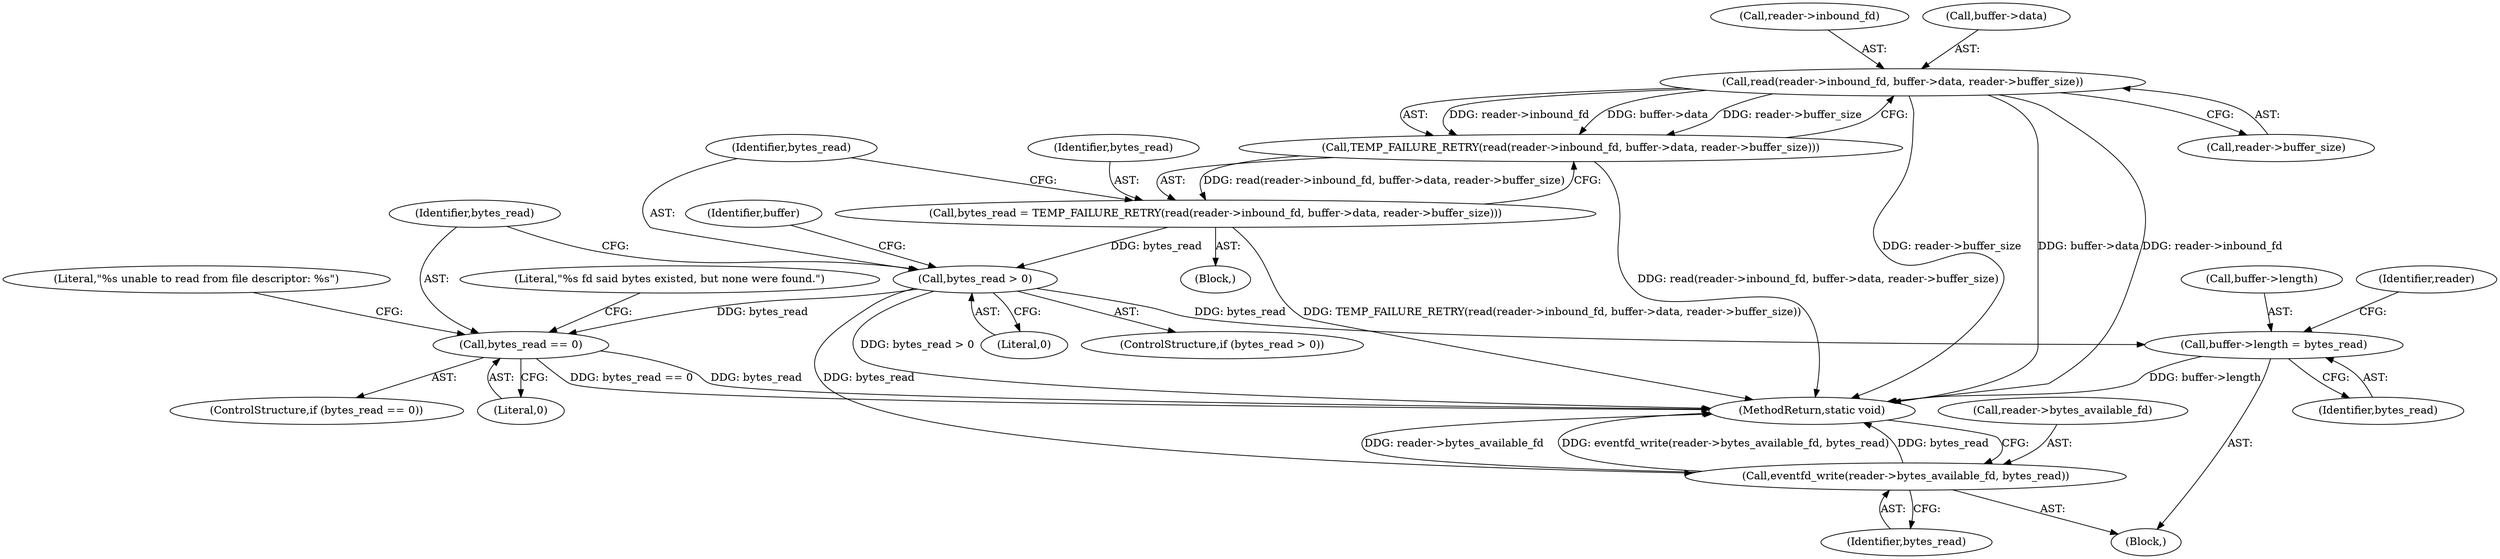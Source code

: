 digraph "0_Android_472271b153c5dc53c28beac55480a8d8434b2d5c_58@API" {
"1000143" [label="(Call,read(reader->inbound_fd, buffer->data, reader->buffer_size))"];
"1000142" [label="(Call,TEMP_FAILURE_RETRY(read(reader->inbound_fd, buffer->data, reader->buffer_size)))"];
"1000140" [label="(Call,bytes_read = TEMP_FAILURE_RETRY(read(reader->inbound_fd, buffer->data, reader->buffer_size)))"];
"1000154" [label="(Call,bytes_read > 0)"];
"1000158" [label="(Call,buffer->length = bytes_read)"];
"1000168" [label="(Call,eventfd_write(reader->bytes_available_fd, bytes_read))"];
"1000176" [label="(Call,bytes_read == 0)"];
"1000143" [label="(Call,read(reader->inbound_fd, buffer->data, reader->buffer_size))"];
"1000190" [label="(MethodReturn,static void)"];
"1000177" [label="(Identifier,bytes_read)"];
"1000156" [label="(Literal,0)"];
"1000168" [label="(Call,eventfd_write(reader->bytes_available_fd, bytes_read))"];
"1000150" [label="(Call,reader->buffer_size)"];
"1000141" [label="(Identifier,bytes_read)"];
"1000184" [label="(Literal,\"%s unable to read from file descriptor: %s\")"];
"1000155" [label="(Identifier,bytes_read)"];
"1000159" [label="(Call,buffer->length)"];
"1000142" [label="(Call,TEMP_FAILURE_RETRY(read(reader->inbound_fd, buffer->data, reader->buffer_size)))"];
"1000140" [label="(Call,bytes_read = TEMP_FAILURE_RETRY(read(reader->inbound_fd, buffer->data, reader->buffer_size)))"];
"1000162" [label="(Identifier,bytes_read)"];
"1000157" [label="(Block,)"];
"1000178" [label="(Literal,0)"];
"1000144" [label="(Call,reader->inbound_fd)"];
"1000176" [label="(Call,bytes_read == 0)"];
"1000158" [label="(Call,buffer->length = bytes_read)"];
"1000175" [label="(ControlStructure,if (bytes_read == 0))"];
"1000180" [label="(Literal,\"%s fd said bytes existed, but none were found.\")"];
"1000102" [label="(Block,)"];
"1000153" [label="(ControlStructure,if (bytes_read > 0))"];
"1000154" [label="(Call,bytes_read > 0)"];
"1000172" [label="(Identifier,bytes_read)"];
"1000147" [label="(Call,buffer->data)"];
"1000160" [label="(Identifier,buffer)"];
"1000169" [label="(Call,reader->bytes_available_fd)"];
"1000165" [label="(Identifier,reader)"];
"1000143" -> "1000142"  [label="AST: "];
"1000143" -> "1000150"  [label="CFG: "];
"1000144" -> "1000143"  [label="AST: "];
"1000147" -> "1000143"  [label="AST: "];
"1000150" -> "1000143"  [label="AST: "];
"1000142" -> "1000143"  [label="CFG: "];
"1000143" -> "1000190"  [label="DDG: reader->inbound_fd"];
"1000143" -> "1000190"  [label="DDG: reader->buffer_size"];
"1000143" -> "1000190"  [label="DDG: buffer->data"];
"1000143" -> "1000142"  [label="DDG: reader->inbound_fd"];
"1000143" -> "1000142"  [label="DDG: buffer->data"];
"1000143" -> "1000142"  [label="DDG: reader->buffer_size"];
"1000142" -> "1000140"  [label="AST: "];
"1000140" -> "1000142"  [label="CFG: "];
"1000142" -> "1000190"  [label="DDG: read(reader->inbound_fd, buffer->data, reader->buffer_size)"];
"1000142" -> "1000140"  [label="DDG: read(reader->inbound_fd, buffer->data, reader->buffer_size)"];
"1000140" -> "1000102"  [label="AST: "];
"1000141" -> "1000140"  [label="AST: "];
"1000155" -> "1000140"  [label="CFG: "];
"1000140" -> "1000190"  [label="DDG: TEMP_FAILURE_RETRY(read(reader->inbound_fd, buffer->data, reader->buffer_size))"];
"1000140" -> "1000154"  [label="DDG: bytes_read"];
"1000154" -> "1000153"  [label="AST: "];
"1000154" -> "1000156"  [label="CFG: "];
"1000155" -> "1000154"  [label="AST: "];
"1000156" -> "1000154"  [label="AST: "];
"1000160" -> "1000154"  [label="CFG: "];
"1000177" -> "1000154"  [label="CFG: "];
"1000154" -> "1000190"  [label="DDG: bytes_read > 0"];
"1000154" -> "1000158"  [label="DDG: bytes_read"];
"1000154" -> "1000168"  [label="DDG: bytes_read"];
"1000154" -> "1000176"  [label="DDG: bytes_read"];
"1000158" -> "1000157"  [label="AST: "];
"1000158" -> "1000162"  [label="CFG: "];
"1000159" -> "1000158"  [label="AST: "];
"1000162" -> "1000158"  [label="AST: "];
"1000165" -> "1000158"  [label="CFG: "];
"1000158" -> "1000190"  [label="DDG: buffer->length"];
"1000168" -> "1000157"  [label="AST: "];
"1000168" -> "1000172"  [label="CFG: "];
"1000169" -> "1000168"  [label="AST: "];
"1000172" -> "1000168"  [label="AST: "];
"1000190" -> "1000168"  [label="CFG: "];
"1000168" -> "1000190"  [label="DDG: reader->bytes_available_fd"];
"1000168" -> "1000190"  [label="DDG: eventfd_write(reader->bytes_available_fd, bytes_read)"];
"1000168" -> "1000190"  [label="DDG: bytes_read"];
"1000176" -> "1000175"  [label="AST: "];
"1000176" -> "1000178"  [label="CFG: "];
"1000177" -> "1000176"  [label="AST: "];
"1000178" -> "1000176"  [label="AST: "];
"1000180" -> "1000176"  [label="CFG: "];
"1000184" -> "1000176"  [label="CFG: "];
"1000176" -> "1000190"  [label="DDG: bytes_read == 0"];
"1000176" -> "1000190"  [label="DDG: bytes_read"];
}

